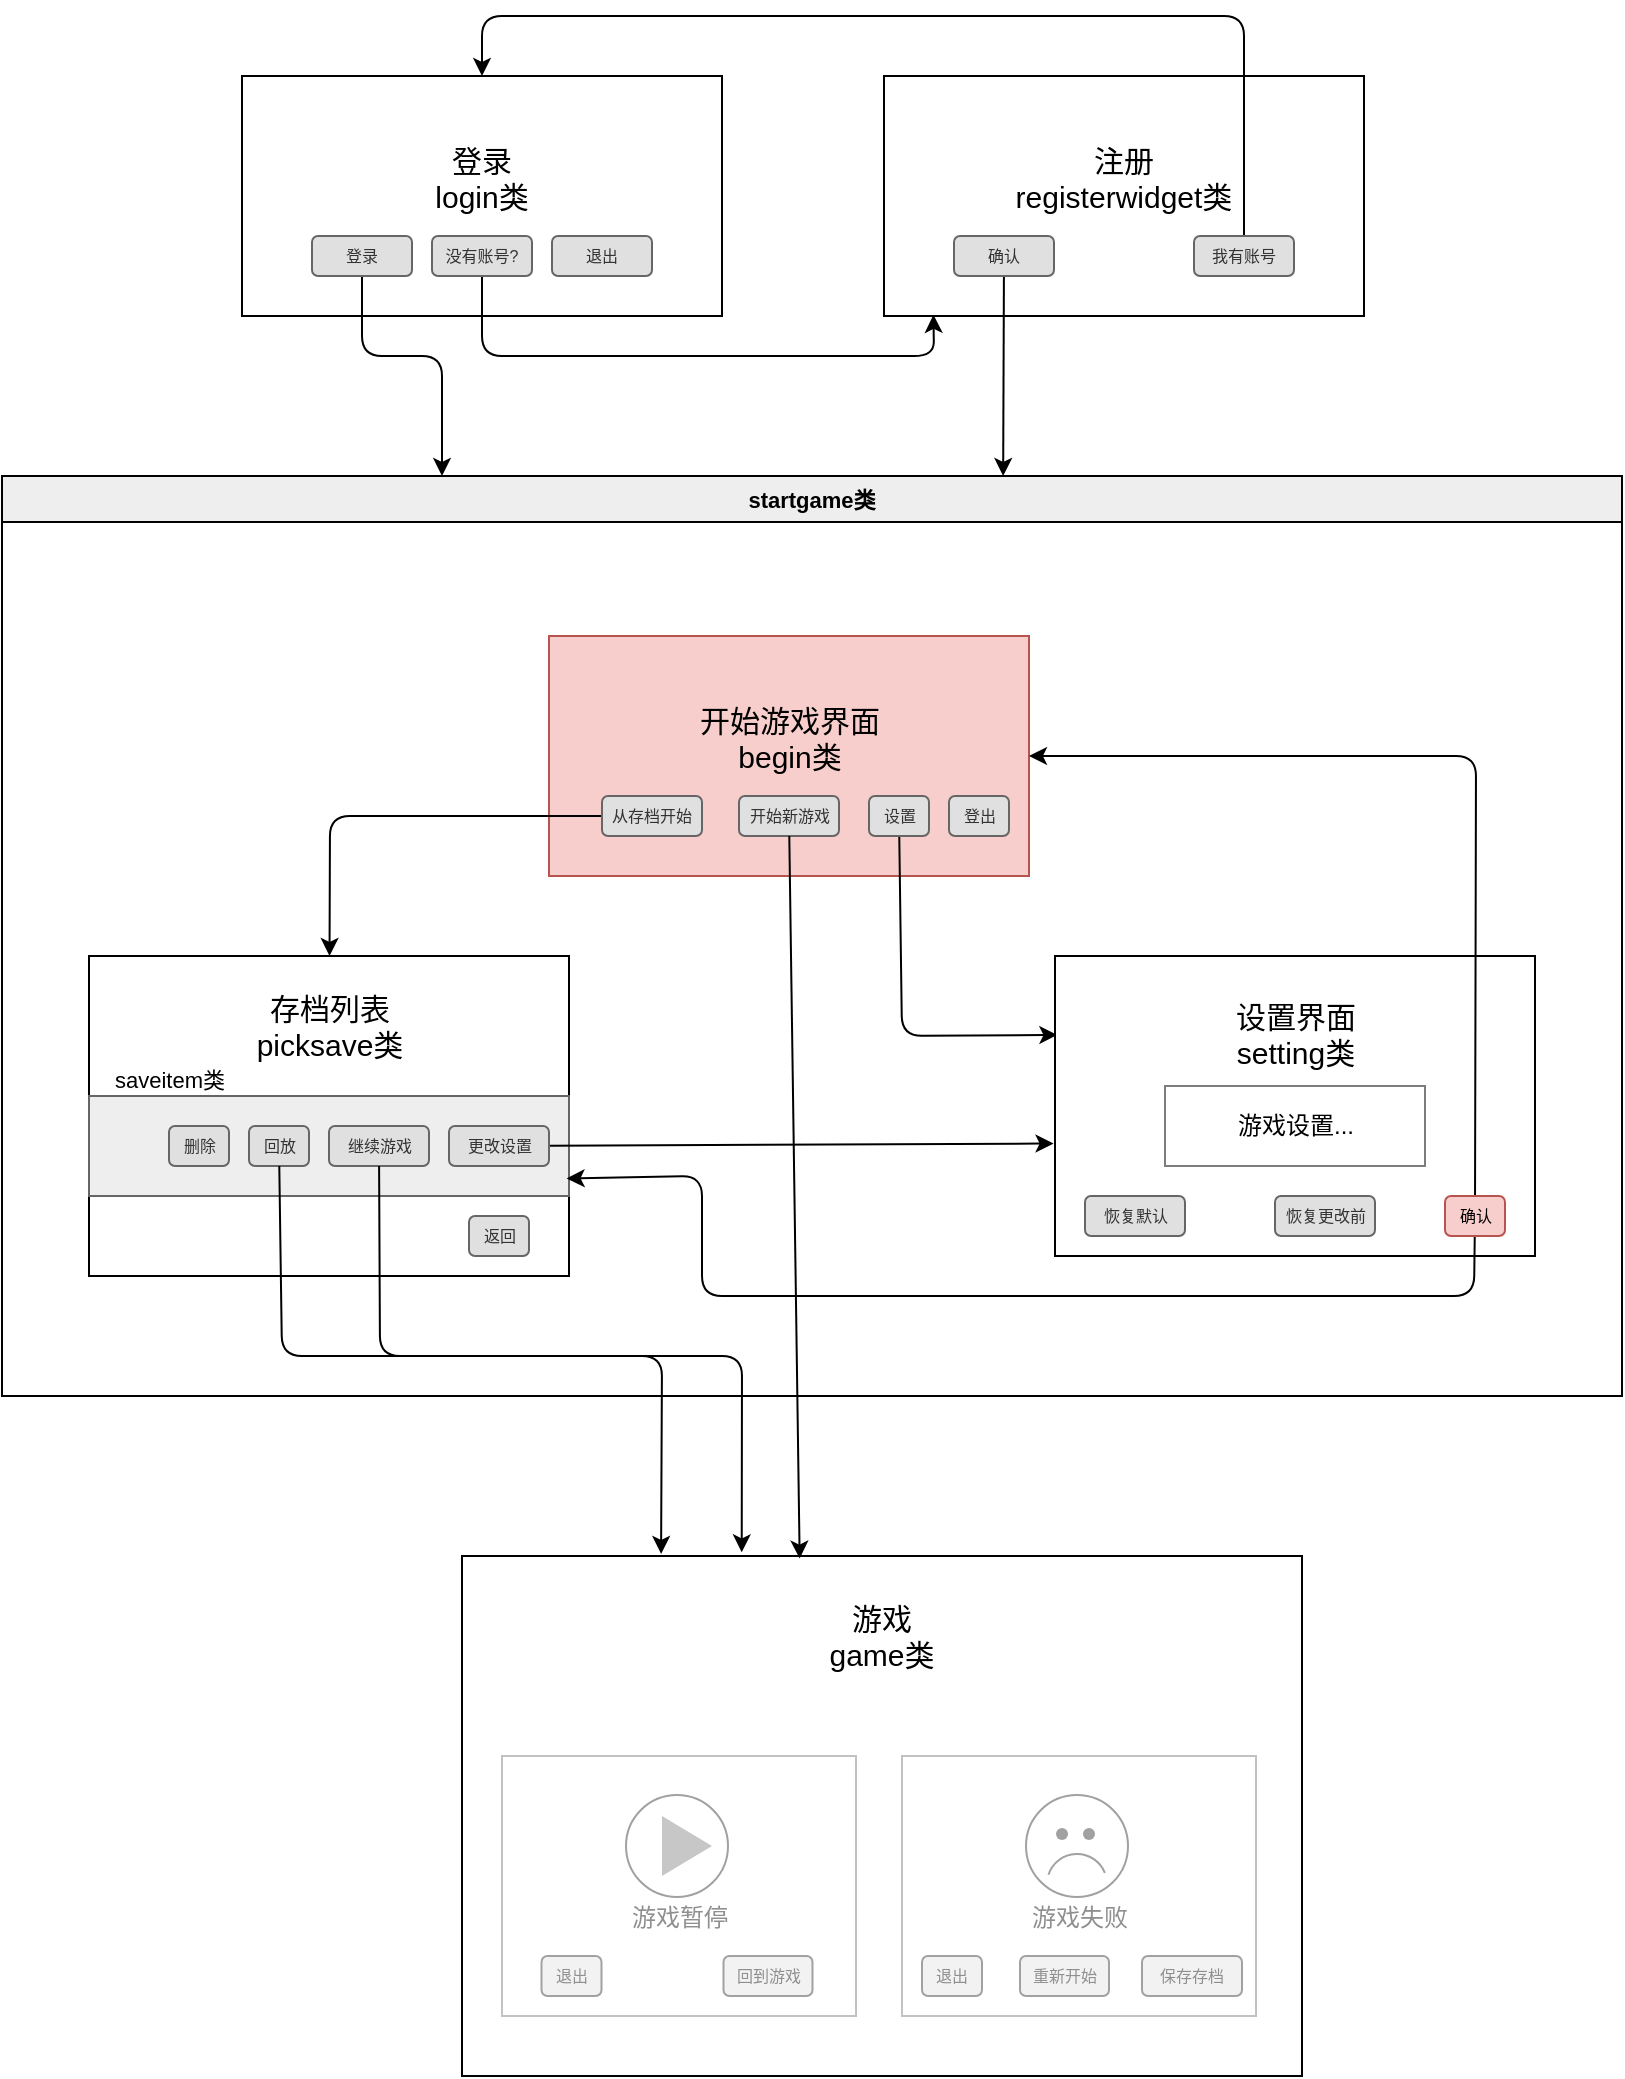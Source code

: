 <mxfile>
    <diagram id="7LbOMACCC4tgOhpsBU4B" name="第 1 页">
        <mxGraphModel dx="1433" dy="753" grid="1" gridSize="10" guides="1" tooltips="1" connect="1" arrows="1" fold="1" page="1" pageScale="1" pageWidth="827" pageHeight="1169" math="0" shadow="0">
            <root>
                <mxCell id="0"/>
                <mxCell id="1" parent="0"/>
                <mxCell id="33" value="&lt;font style=&quot;font-size: 15px;&quot;&gt;注册&lt;br&gt;registerwidget类&lt;br&gt;&lt;br&gt;&lt;/font&gt;" style="rounded=0;whiteSpace=wrap;html=1;fontSize=8;" parent="1" vertex="1">
                    <mxGeometry x="1241" y="280" width="240" height="120" as="geometry"/>
                </mxCell>
                <mxCell id="98" style="edgeStyle=none;html=1;entryX=0.618;entryY=0;entryDx=0;entryDy=0;entryPerimeter=0;" parent="1" source="34" target="78" edge="1">
                    <mxGeometry relative="1" as="geometry"/>
                </mxCell>
                <mxCell id="34" value="确认" style="rounded=1;whiteSpace=wrap;html=1;fontSize=8;fillColor=#E0E0E0;fontColor=#333333;strokeColor=#666666;" parent="1" vertex="1">
                    <mxGeometry x="1276" y="360" width="50" height="20" as="geometry"/>
                </mxCell>
                <mxCell id="96" style="edgeStyle=none;html=1;" parent="1" source="36" target="85" edge="1">
                    <mxGeometry relative="1" as="geometry">
                        <Array as="points">
                            <mxPoint x="1421" y="250"/>
                            <mxPoint x="1040" y="250"/>
                        </Array>
                    </mxGeometry>
                </mxCell>
                <mxCell id="36" value="我有账号" style="rounded=1;whiteSpace=wrap;html=1;fontSize=8;fillColor=#E0E0E0;fontColor=#333333;strokeColor=#666666;" parent="1" vertex="1">
                    <mxGeometry x="1396" y="360" width="50" height="20" as="geometry"/>
                </mxCell>
                <mxCell id="78" value="startgame类" style="swimlane;whiteSpace=wrap;html=1;fontSize=11;fillColor=#eeeeee;" parent="1" vertex="1">
                    <mxGeometry x="800" y="480" width="810" height="460" as="geometry"/>
                </mxCell>
                <mxCell id="37" value="&lt;font style=&quot;font-size: 15px;&quot;&gt;开始游戏界面&lt;br&gt;begin类&lt;br&gt;&lt;br&gt;&lt;/font&gt;" style="rounded=0;whiteSpace=wrap;html=1;fontSize=8;fillColor=#f8cecc;strokeColor=#b85450;" parent="78" vertex="1">
                    <mxGeometry x="273.5" y="80" width="240" height="120" as="geometry"/>
                </mxCell>
                <mxCell id="38" value="开始新游戏" style="rounded=1;whiteSpace=wrap;html=1;fontSize=8;fillColor=#E0E0E0;fontColor=#333333;strokeColor=#666666;" parent="78" vertex="1">
                    <mxGeometry x="368.5" y="160" width="50" height="20" as="geometry"/>
                </mxCell>
                <mxCell id="101" style="edgeStyle=none;html=1;" parent="78" source="40" target="44" edge="1">
                    <mxGeometry relative="1" as="geometry">
                        <Array as="points">
                            <mxPoint x="164" y="170"/>
                        </Array>
                    </mxGeometry>
                </mxCell>
                <mxCell id="40" value="从存档开始" style="rounded=1;whiteSpace=wrap;html=1;fontSize=8;fillColor=#E0E0E0;fontColor=#333333;strokeColor=#666666;" parent="78" vertex="1">
                    <mxGeometry x="300" y="160" width="50" height="20" as="geometry"/>
                </mxCell>
                <mxCell id="102" style="edgeStyle=none;html=1;entryX=0.005;entryY=0.263;entryDx=0;entryDy=0;entryPerimeter=0;" parent="78" source="42" target="54" edge="1">
                    <mxGeometry relative="1" as="geometry">
                        <mxPoint x="530" y="270" as="targetPoint"/>
                        <Array as="points">
                            <mxPoint x="450" y="280"/>
                        </Array>
                    </mxGeometry>
                </mxCell>
                <mxCell id="42" value="设置" style="rounded=1;whiteSpace=wrap;html=1;fontSize=8;fillColor=#E0E0E0;fontColor=#333333;strokeColor=#666666;" parent="78" vertex="1">
                    <mxGeometry x="433.5" y="160" width="30" height="20" as="geometry"/>
                </mxCell>
                <mxCell id="43" value="登出" style="rounded=1;whiteSpace=wrap;html=1;fontSize=8;fillColor=#E0E0E0;fontColor=#333333;strokeColor=#666666;" parent="78" vertex="1">
                    <mxGeometry x="473.5" y="160" width="30" height="20" as="geometry"/>
                </mxCell>
                <mxCell id="44" value="&lt;font style=&quot;font-size: 15px;&quot;&gt;存档列表&lt;br&gt;picksave类&lt;br&gt;&lt;br&gt;&lt;br&gt;&lt;br&gt;&lt;br&gt;&lt;br&gt;&lt;/font&gt;" style="rounded=0;whiteSpace=wrap;html=1;fontSize=8;" parent="78" vertex="1">
                    <mxGeometry x="43.5" y="240" width="240" height="160" as="geometry"/>
                </mxCell>
                <mxCell id="46" value="" style="rounded=0;whiteSpace=wrap;html=1;fontSize=15;fillColor=#eeeeee;fontColor=#333333;strokeColor=#666666;" parent="78" vertex="1">
                    <mxGeometry x="43.5" y="310" width="240" height="50" as="geometry"/>
                </mxCell>
                <mxCell id="47" value="回放" style="rounded=1;whiteSpace=wrap;html=1;fontSize=8;fillColor=#E0E0E0;fontColor=#333333;strokeColor=#666666;" parent="78" vertex="1">
                    <mxGeometry x="123.5" y="325" width="30" height="20" as="geometry"/>
                </mxCell>
                <mxCell id="48" value="继续游戏" style="rounded=1;whiteSpace=wrap;html=1;fontSize=8;fillColor=#E0E0E0;fontColor=#333333;strokeColor=#666666;" parent="78" vertex="1">
                    <mxGeometry x="163.5" y="325" width="50" height="20" as="geometry"/>
                </mxCell>
                <mxCell id="104" style="edgeStyle=none;html=1;entryX=-0.003;entryY=0.625;entryDx=0;entryDy=0;entryPerimeter=0;" parent="78" source="49" target="54" edge="1">
                    <mxGeometry relative="1" as="geometry"/>
                </mxCell>
                <mxCell id="49" value="更改设置" style="rounded=1;whiteSpace=wrap;html=1;fontSize=8;fillColor=#E0E0E0;fontColor=#333333;strokeColor=#666666;" parent="78" vertex="1">
                    <mxGeometry x="223.5" y="325" width="50" height="20" as="geometry"/>
                </mxCell>
                <mxCell id="50" value="删除" style="rounded=1;whiteSpace=wrap;html=1;fontSize=8;fillColor=#E0E0E0;fontColor=#333333;strokeColor=#666666;" parent="78" vertex="1">
                    <mxGeometry x="83.5" y="325" width="30" height="20" as="geometry"/>
                </mxCell>
                <mxCell id="51" value="返回" style="rounded=1;whiteSpace=wrap;html=1;fontSize=8;fillColor=#E0E0E0;fontColor=#333333;strokeColor=#666666;" parent="78" vertex="1">
                    <mxGeometry x="233.5" y="370" width="30" height="20" as="geometry"/>
                </mxCell>
                <mxCell id="53" value="&lt;font style=&quot;font-size: 11px;&quot;&gt;saveitem类&lt;/font&gt;" style="text;html=1;strokeColor=none;fillColor=none;align=center;verticalAlign=middle;whiteSpace=wrap;rounded=0;fontSize=15;" parent="78" vertex="1">
                    <mxGeometry x="43.5" y="290" width="80" height="20" as="geometry"/>
                </mxCell>
                <mxCell id="54" value="&lt;font style=&quot;font-size: 15px;&quot;&gt;设置界面&lt;br&gt;setting类&lt;br&gt;&lt;br&gt;&lt;br&gt;&lt;br&gt;&lt;br&gt;&lt;/font&gt;" style="rounded=0;whiteSpace=wrap;html=1;fontSize=8;" parent="78" vertex="1">
                    <mxGeometry x="526.5" y="240" width="240" height="150" as="geometry"/>
                </mxCell>
                <mxCell id="55" value="恢复默认" style="rounded=1;whiteSpace=wrap;html=1;fontSize=8;fillColor=#E0E0E0;fontColor=#333333;strokeColor=#666666;" parent="78" vertex="1">
                    <mxGeometry x="541.5" y="360" width="50" height="20" as="geometry"/>
                </mxCell>
                <mxCell id="56" value="恢复更改前" style="rounded=1;whiteSpace=wrap;html=1;fontSize=8;fillColor=#E0E0E0;fontColor=#333333;strokeColor=#666666;" parent="78" vertex="1">
                    <mxGeometry x="636.5" y="360" width="50" height="20" as="geometry"/>
                </mxCell>
                <mxCell id="103" style="edgeStyle=none;html=1;entryX=1;entryY=0.5;entryDx=0;entryDy=0;" parent="78" source="57" target="37" edge="1">
                    <mxGeometry relative="1" as="geometry">
                        <Array as="points">
                            <mxPoint x="737" y="140"/>
                        </Array>
                    </mxGeometry>
                </mxCell>
                <mxCell id="105" style="edgeStyle=none;html=1;entryX=0.995;entryY=0.825;entryDx=0;entryDy=0;entryPerimeter=0;" parent="78" source="57" target="46" edge="1">
                    <mxGeometry relative="1" as="geometry">
                        <Array as="points">
                            <mxPoint x="736" y="410"/>
                            <mxPoint x="350" y="410"/>
                            <mxPoint x="350" y="350"/>
                        </Array>
                    </mxGeometry>
                </mxCell>
                <mxCell id="57" value="确认" style="rounded=1;whiteSpace=wrap;html=1;fontSize=8;fillColor=#f8cecc;strokeColor=#b85450;" parent="78" vertex="1">
                    <mxGeometry x="721.5" y="360" width="30" height="20" as="geometry"/>
                </mxCell>
                <mxCell id="84" value="游戏设置..." style="rounded=0;whiteSpace=wrap;html=1;strokeWidth=1;strokeColor=#7D7D7D;" parent="78" vertex="1">
                    <mxGeometry x="581.5" y="305" width="130" height="40" as="geometry"/>
                </mxCell>
                <mxCell id="79" value="&lt;font style=&quot;font-size: 15px;&quot;&gt;游戏&lt;br&gt;game类&lt;br&gt;&lt;br&gt;&lt;br&gt;&lt;br&gt;&lt;br&gt;&lt;br&gt;&lt;br&gt;&lt;br&gt;&lt;br&gt;&lt;br&gt;&lt;br&gt;&lt;/font&gt;" style="rounded=0;whiteSpace=wrap;html=1;fontSize=8;" parent="1" vertex="1">
                    <mxGeometry x="1030" y="1020" width="420" height="260" as="geometry"/>
                </mxCell>
                <mxCell id="85" value="&lt;font style=&quot;font-size: 15px;&quot;&gt;登录&lt;br&gt;login类&lt;br&gt;&lt;br&gt;&lt;/font&gt;" style="rounded=0;whiteSpace=wrap;html=1;fontSize=8;" parent="1" vertex="1">
                    <mxGeometry x="920" y="280" width="240" height="120" as="geometry"/>
                </mxCell>
                <mxCell id="95" style="edgeStyle=none;html=1;" parent="1" source="86" edge="1">
                    <mxGeometry relative="1" as="geometry">
                        <mxPoint x="1020" y="480" as="targetPoint"/>
                        <Array as="points">
                            <mxPoint x="980" y="420"/>
                            <mxPoint x="1020" y="420"/>
                        </Array>
                    </mxGeometry>
                </mxCell>
                <mxCell id="86" value="登录" style="rounded=1;whiteSpace=wrap;html=1;fontSize=8;fillColor=#E0E0E0;fontColor=#333333;strokeColor=#666666;" parent="1" vertex="1">
                    <mxGeometry x="955" y="360" width="50" height="20" as="geometry"/>
                </mxCell>
                <mxCell id="94" style="edgeStyle=none;html=1;exitX=0.5;exitY=1;exitDx=0;exitDy=0;entryX=0.103;entryY=0.995;entryDx=0;entryDy=0;entryPerimeter=0;" parent="1" source="87" target="33" edge="1">
                    <mxGeometry relative="1" as="geometry">
                        <mxPoint x="1300" y="400" as="targetPoint"/>
                        <Array as="points">
                            <mxPoint x="1040" y="420"/>
                            <mxPoint x="1266" y="420"/>
                        </Array>
                    </mxGeometry>
                </mxCell>
                <mxCell id="87" value="没有账号?" style="rounded=1;whiteSpace=wrap;html=1;fontSize=8;fillColor=#E0E0E0;fontColor=#333333;strokeColor=#666666;" parent="1" vertex="1">
                    <mxGeometry x="1015" y="360" width="50" height="20" as="geometry"/>
                </mxCell>
                <mxCell id="88" value="退出" style="rounded=1;whiteSpace=wrap;html=1;fontSize=8;fillColor=#E0E0E0;fontColor=#333333;strokeColor=#666666;" parent="1" vertex="1">
                    <mxGeometry x="1075" y="360" width="50" height="20" as="geometry"/>
                </mxCell>
                <mxCell id="100" style="edgeStyle=none;html=1;entryX=0.402;entryY=0.005;entryDx=0;entryDy=0;entryPerimeter=0;" parent="1" source="38" target="79" edge="1">
                    <mxGeometry relative="1" as="geometry">
                        <mxPoint x="1200" y="1020" as="targetPoint"/>
                    </mxGeometry>
                </mxCell>
                <mxCell id="106" style="edgeStyle=none;html=1;entryX=0.333;entryY=-0.007;entryDx=0;entryDy=0;entryPerimeter=0;" parent="1" source="48" target="79" edge="1">
                    <mxGeometry relative="1" as="geometry">
                        <Array as="points">
                            <mxPoint x="989" y="920"/>
                            <mxPoint x="1170" y="920"/>
                        </Array>
                        <mxPoint x="1170" y="1017" as="targetPoint"/>
                    </mxGeometry>
                </mxCell>
                <mxCell id="107" style="edgeStyle=none;html=1;entryX=0.237;entryY=-0.004;entryDx=0;entryDy=0;entryPerimeter=0;" parent="1" source="47" target="79" edge="1">
                    <mxGeometry relative="1" as="geometry">
                        <Array as="points">
                            <mxPoint x="940" y="920"/>
                            <mxPoint x="1130" y="920"/>
                        </Array>
                    </mxGeometry>
                </mxCell>
                <mxCell id="108" value="" style="rounded=0;whiteSpace=wrap;html=1;strokeColor=#C2C2C2;" vertex="1" parent="1">
                    <mxGeometry x="1050" y="1120" width="177" height="130" as="geometry"/>
                </mxCell>
                <mxCell id="112" value="" style="ellipse;whiteSpace=wrap;html=1;aspect=fixed;strokeColor=#A1A1A1;fontColor=#8F8F8F;fillColor=none;" vertex="1" parent="1">
                    <mxGeometry x="1112" y="1139.5" width="51" height="51" as="geometry"/>
                </mxCell>
                <mxCell id="109" value="&lt;font color=&quot;#8f8f8f&quot;&gt;退出&lt;br&gt;&lt;/font&gt;" style="rounded=1;whiteSpace=wrap;html=1;fontSize=8;fillColor=#F2F2F2;fontColor=#333333;strokeColor=#A1A1A1;" vertex="1" parent="1">
                    <mxGeometry x="1069.75" y="1220" width="30" height="20" as="geometry"/>
                </mxCell>
                <mxCell id="110" value="&lt;font color=&quot;#8f8f8f&quot;&gt;回到游戏&lt;br&gt;&lt;/font&gt;" style="rounded=1;whiteSpace=wrap;html=1;fontSize=8;fillColor=#F2F2F2;fontColor=#333333;strokeColor=#A1A1A1;" vertex="1" parent="1">
                    <mxGeometry x="1160.75" y="1220" width="44.5" height="20" as="geometry"/>
                </mxCell>
                <mxCell id="111" value="" style="triangle;whiteSpace=wrap;html=1;strokeColor=none;fontColor=#8F8F8F;fillColor=#C7C7C7;" vertex="1" parent="1">
                    <mxGeometry x="1130" y="1150" width="25" height="30" as="geometry"/>
                </mxCell>
                <mxCell id="113" value="游戏暂停" style="text;html=1;strokeColor=none;fillColor=none;align=center;verticalAlign=middle;whiteSpace=wrap;rounded=0;fontColor=#8F8F8F;" vertex="1" parent="1">
                    <mxGeometry x="1108.75" y="1190.5" width="59.5" height="20" as="geometry"/>
                </mxCell>
                <mxCell id="114" value="" style="rounded=0;whiteSpace=wrap;html=1;strokeColor=#C2C2C2;" vertex="1" parent="1">
                    <mxGeometry x="1250" y="1120" width="177" height="130" as="geometry"/>
                </mxCell>
                <mxCell id="115" value="" style="ellipse;whiteSpace=wrap;html=1;aspect=fixed;strokeColor=#A1A1A1;fontColor=#8F8F8F;fillColor=none;" vertex="1" parent="1">
                    <mxGeometry x="1312" y="1139.5" width="51" height="51" as="geometry"/>
                </mxCell>
                <mxCell id="116" value="&lt;font color=&quot;#8f8f8f&quot;&gt;退出&lt;br&gt;&lt;/font&gt;" style="rounded=1;whiteSpace=wrap;html=1;fontSize=8;fillColor=#F2F2F2;fontColor=#333333;strokeColor=#A1A1A1;" vertex="1" parent="1">
                    <mxGeometry x="1260" y="1220" width="30" height="20" as="geometry"/>
                </mxCell>
                <mxCell id="117" value="&lt;font color=&quot;#8f8f8f&quot;&gt;重新开始&lt;br&gt;&lt;/font&gt;" style="rounded=1;whiteSpace=wrap;html=1;fontSize=8;fillColor=#F2F2F2;fontColor=#333333;strokeColor=#A1A1A1;" vertex="1" parent="1">
                    <mxGeometry x="1309" y="1220" width="44.5" height="20" as="geometry"/>
                </mxCell>
                <mxCell id="119" value="游戏失败" style="text;html=1;strokeColor=none;fillColor=none;align=center;verticalAlign=middle;whiteSpace=wrap;rounded=0;fontColor=#8F8F8F;" vertex="1" parent="1">
                    <mxGeometry x="1308.75" y="1190.5" width="59.5" height="20" as="geometry"/>
                </mxCell>
                <mxCell id="120" value="" style="verticalLabelPosition=bottom;verticalAlign=top;html=1;shape=mxgraph.basic.arc;startAngle=0.3;endAngle=0.69;strokeColor=#A1A1A1;fontColor=#8F8F8F;fillColor=none;direction=west;" vertex="1" parent="1">
                    <mxGeometry x="1322.5" y="1169" width="30" height="30" as="geometry"/>
                </mxCell>
                <mxCell id="121" value="" style="shape=waypoint;sketch=0;fillStyle=solid;size=6;pointerEvents=1;points=[];fillColor=none;resizable=0;rotatable=0;perimeter=centerPerimeter;snapToPoint=1;strokeColor=#A1A1A1;fontColor=#8F8F8F;" vertex="1" parent="1">
                    <mxGeometry x="1320" y="1149" width="20" height="20" as="geometry"/>
                </mxCell>
                <mxCell id="128" value="" style="shape=waypoint;sketch=0;fillStyle=solid;size=6;pointerEvents=1;points=[];fillColor=none;resizable=0;rotatable=0;perimeter=centerPerimeter;snapToPoint=1;strokeColor=#A1A1A1;fontColor=#8F8F8F;" vertex="1" parent="1">
                    <mxGeometry x="1333.5" y="1149" width="20" height="20" as="geometry"/>
                </mxCell>
                <mxCell id="129" value="&lt;font color=&quot;#8f8f8f&quot;&gt;保存存档&lt;br&gt;&lt;/font&gt;" style="rounded=1;whiteSpace=wrap;html=1;fontSize=8;fillColor=#F2F2F2;fontColor=#333333;strokeColor=#A1A1A1;" vertex="1" parent="1">
                    <mxGeometry x="1370" y="1220" width="50" height="20" as="geometry"/>
                </mxCell>
            </root>
        </mxGraphModel>
    </diagram>
</mxfile>